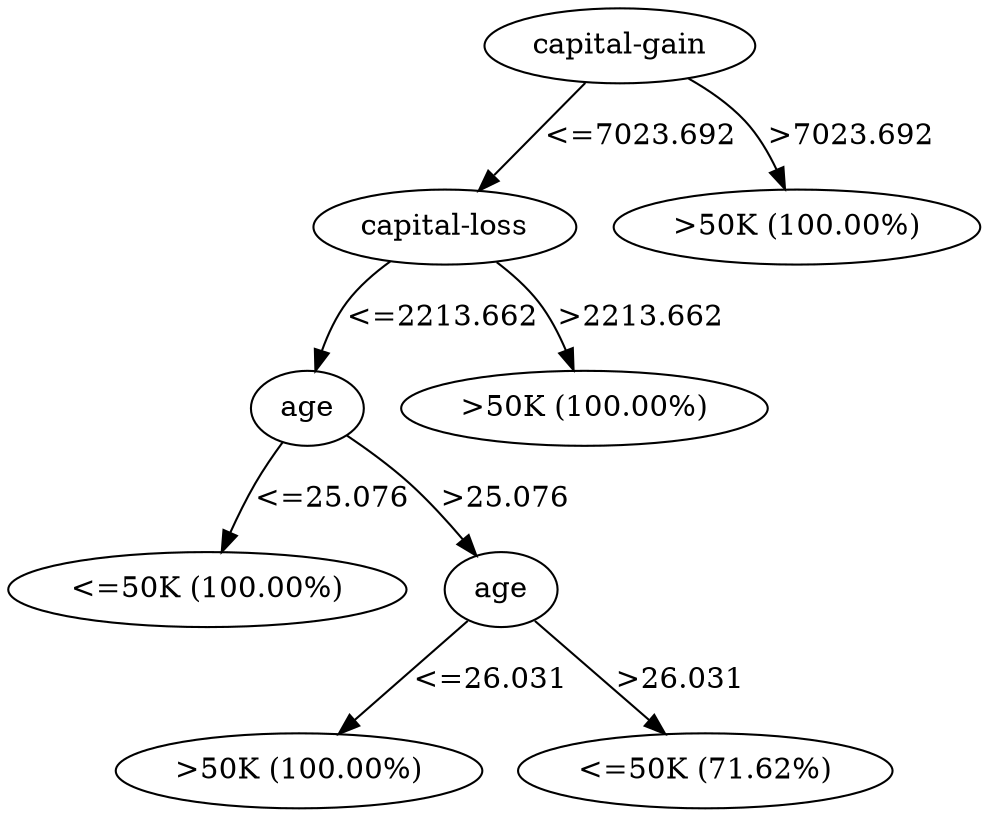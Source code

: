 digraph G {
"bg==" [ shape=oval label="capital-gain"]
"bg==" -> "bi0w" [ label="<=7023.692" ]
"bi0w" [ shape=oval label="capital-loss"]
"bi0w" -> "bi0wLTA=" [ label="<=2213.662" ]
"bi0wLTA=" [ shape=oval label="age"]
"bi0wLTA=" -> "bi0wLTAtMA==" [ label="<=25.076" ]
"bi0wLTAtMA==" [ shape=oval label="<=50K (100.00%)"]
"bi0wLTA=" -> "bi0wLTAtMQ==" [ label=">25.076" ]
"bi0wLTAtMQ==" [ shape=oval label="age"]
"bi0wLTAtMQ==" -> "bi0wLTAtMS0w" [ label="<=26.031" ]
"bi0wLTAtMS0w" [ shape=oval label=">50K (100.00%)"]
"bi0wLTAtMQ==" -> "bi0wLTAtMS0x" [ label=">26.031" ]
"bi0wLTAtMS0x" [ shape=oval label="<=50K (71.62%)"]
"bi0w" -> "bi0wLTE=" [ label=">2213.662" ]
"bi0wLTE=" [ shape=oval label=">50K (100.00%)"]
"bg==" -> "bi0x" [ label=">7023.692" ]
"bi0x" [ shape=oval label=">50K (100.00%)"]
}
